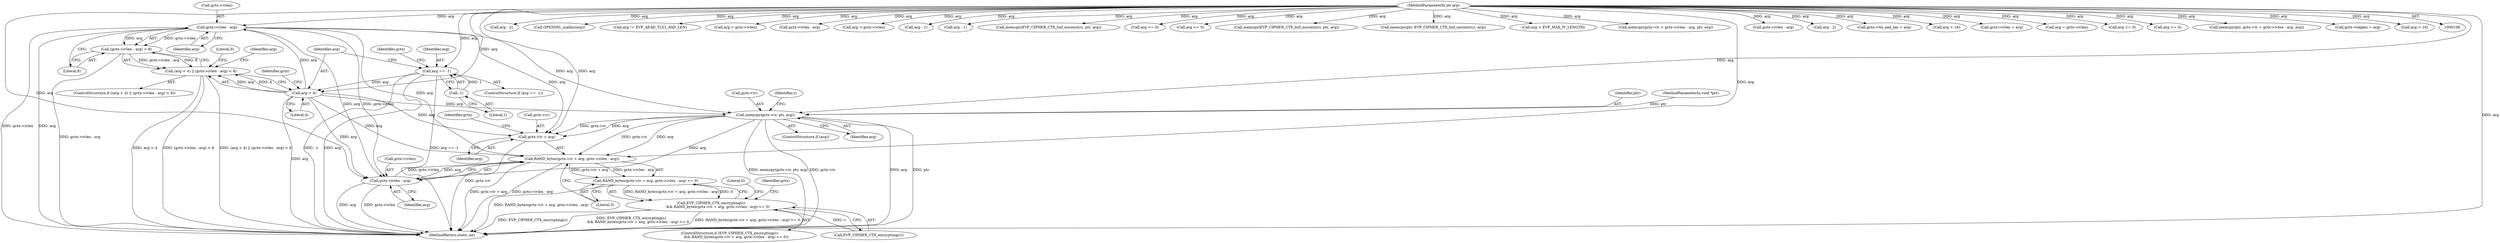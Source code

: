 digraph "0_openssl_00d965474b22b54e4275232bc71ee0c699c5cd21_0@pointer" {
"1000297" [label="(Call,gctx->ivlen - arg)"];
"1000293" [label="(Call,arg < 4)"];
"1000271" [label="(Call,arg == -1)"];
"1000111" [label="(MethodParameterIn,int arg)"];
"1000273" [label="(Call,-1)"];
"1000296" [label="(Call,(gctx->ivlen - arg) < 8)"];
"1000292" [label="(Call,(arg < 4) || (gctx->ivlen - arg) < 8)"];
"1000307" [label="(Call,memcpy(gctx->iv, ptr, arg))"];
"1000318" [label="(Call,RAND_bytes(gctx->iv + arg, gctx->ivlen - arg))"];
"1000317" [label="(Call,RAND_bytes(gctx->iv + arg, gctx->ivlen - arg) <= 0)"];
"1000314" [label="(Call,EVP_CIPHER_CTX_encrypting(c)\n            && RAND_bytes(gctx->iv + arg, gctx->ivlen - arg) <= 0)"];
"1000319" [label="(Call,gctx->iv + arg)"];
"1000324" [label="(Call,gctx->ivlen - arg)"];
"1000324" [label="(Call,gctx->ivlen - arg)"];
"1000507" [label="(Call,arg - 2)"];
"1000198" [label="(Call,OPENSSL_malloc(arg))"];
"1000459" [label="(Call,arg != EVP_AEAD_TLS1_AAD_LEN)"];
"1000274" [label="(Literal,1)"];
"1000295" [label="(Literal,4)"];
"1000273" [label="(Call,-1)"];
"1000272" [label="(Identifier,arg)"];
"1000302" [label="(Literal,8)"];
"1000111" [label="(MethodParameterIn,int arg)"];
"1000370" [label="(Call,arg > gctx->ivlen)"];
"1000311" [label="(Identifier,ptr)"];
"1000331" [label="(Literal,0)"];
"1000326" [label="(Identifier,gctx)"];
"1000386" [label="(Call,gctx->ivlen - arg)"];
"1000294" [label="(Identifier,arg)"];
"1000315" [label="(Call,EVP_CIPHER_CTX_encrypting(c))"];
"1000320" [label="(Call,gctx->iv)"];
"1000317" [label="(Call,RAND_bytes(gctx->iv + arg, gctx->ivlen - arg) <= 0)"];
"1000177" [label="(Call,arg > gctx->ivlen)"];
"1000271" [label="(Call,arg == -1)"];
"1000328" [label="(Identifier,arg)"];
"1000490" [label="(Call,arg - 1)"];
"1000297" [label="(Call,gctx->ivlen - arg)"];
"1000517" [label="(Call,arg - 1)"];
"1000296" [label="(Call,(gctx->ivlen - arg) < 8)"];
"1000229" [label="(Call,memcpy(EVP_CIPHER_CTX_buf_noconst(c), ptr, arg))"];
"1000291" [label="(ControlStructure,if ((arg < 4) || (gctx->ivlen - arg) < 8))"];
"1000334" [label="(Identifier,gctx)"];
"1000292" [label="(Call,(arg < 4) || (gctx->ivlen - arg) < 8)"];
"1000367" [label="(Call,arg <= 0)"];
"1000314" [label="(Call,EVP_CIPHER_CTX_encrypting(c)\n            && RAND_bytes(gctx->iv + arg, gctx->ivlen - arg) <= 0)"];
"1000299" [label="(Identifier,gctx)"];
"1000167" [label="(Call,arg <= 0)"];
"1000464" [label="(Call,memcpy(EVP_CIPHER_CTX_buf_noconst(c), ptr, arg))"];
"1000304" [label="(Literal,0)"];
"1000262" [label="(Call,memcpy(ptr, EVP_CIPHER_CTX_buf_noconst(c), arg))"];
"1000329" [label="(Literal,0)"];
"1000318" [label="(Call,RAND_bytes(gctx->iv + arg, gctx->ivlen - arg))"];
"1000174" [label="(Call,arg > EVP_MAX_IV_LENGTH)"];
"1000312" [label="(Identifier,arg)"];
"1000270" [label="(ControlStructure,if (arg == -1))"];
"1000427" [label="(Call,memcpy(gctx->iv + gctx->ivlen - arg, ptr, arg))"];
"1000614" [label="(MethodReturn,static int)"];
"1000278" [label="(Identifier,gctx)"];
"1000432" [label="(Call,gctx->ivlen - arg)"];
"1000307" [label="(Call,memcpy(gctx->iv, ptr, arg))"];
"1000483" [label="(Call,arg - 2)"];
"1000469" [label="(Call,gctx->tls_aad_len = arg)"];
"1000222" [label="(Call,arg > 16)"];
"1000305" [label="(ControlStructure,if (arg))"];
"1000301" [label="(Identifier,arg)"];
"1000112" [label="(MethodParameterIn,void *ptr)"];
"1000208" [label="(Call,gctx->ivlen = arg)"];
"1000375" [label="(Call,arg = gctx->ivlen)"];
"1000308" [label="(Call,gctx->iv)"];
"1000218" [label="(Call,arg <= 0)"];
"1000313" [label="(ControlStructure,if (EVP_CIPHER_CTX_encrypting(c)\n            && RAND_bytes(gctx->iv + arg, gctx->ivlen - arg) <= 0))"];
"1000323" [label="(Identifier,arg)"];
"1000325" [label="(Call,gctx->ivlen)"];
"1000316" [label="(Identifier,c)"];
"1000319" [label="(Call,gctx->iv + arg)"];
"1000244" [label="(Call,arg <= 0)"];
"1000380" [label="(Call,memcpy(ptr, gctx->iv + gctx->ivlen - arg, arg))"];
"1000306" [label="(Identifier,arg)"];
"1000298" [label="(Call,gctx->ivlen)"];
"1000293" [label="(Call,arg < 4)"];
"1000234" [label="(Call,gctx->taglen = arg)"];
"1000248" [label="(Call,arg > 16)"];
"1000297" -> "1000296"  [label="AST: "];
"1000297" -> "1000301"  [label="CFG: "];
"1000298" -> "1000297"  [label="AST: "];
"1000301" -> "1000297"  [label="AST: "];
"1000302" -> "1000297"  [label="CFG: "];
"1000297" -> "1000614"  [label="DDG: gctx->ivlen"];
"1000297" -> "1000614"  [label="DDG: arg"];
"1000297" -> "1000296"  [label="DDG: gctx->ivlen"];
"1000297" -> "1000296"  [label="DDG: arg"];
"1000293" -> "1000297"  [label="DDG: arg"];
"1000111" -> "1000297"  [label="DDG: arg"];
"1000297" -> "1000307"  [label="DDG: arg"];
"1000297" -> "1000318"  [label="DDG: arg"];
"1000297" -> "1000319"  [label="DDG: arg"];
"1000297" -> "1000324"  [label="DDG: gctx->ivlen"];
"1000297" -> "1000324"  [label="DDG: arg"];
"1000293" -> "1000292"  [label="AST: "];
"1000293" -> "1000295"  [label="CFG: "];
"1000294" -> "1000293"  [label="AST: "];
"1000295" -> "1000293"  [label="AST: "];
"1000299" -> "1000293"  [label="CFG: "];
"1000292" -> "1000293"  [label="CFG: "];
"1000293" -> "1000614"  [label="DDG: arg"];
"1000293" -> "1000292"  [label="DDG: arg"];
"1000293" -> "1000292"  [label="DDG: 4"];
"1000271" -> "1000293"  [label="DDG: arg"];
"1000111" -> "1000293"  [label="DDG: arg"];
"1000293" -> "1000307"  [label="DDG: arg"];
"1000293" -> "1000318"  [label="DDG: arg"];
"1000293" -> "1000319"  [label="DDG: arg"];
"1000293" -> "1000324"  [label="DDG: arg"];
"1000271" -> "1000270"  [label="AST: "];
"1000271" -> "1000273"  [label="CFG: "];
"1000272" -> "1000271"  [label="AST: "];
"1000273" -> "1000271"  [label="AST: "];
"1000278" -> "1000271"  [label="CFG: "];
"1000294" -> "1000271"  [label="CFG: "];
"1000271" -> "1000614"  [label="DDG: -1"];
"1000271" -> "1000614"  [label="DDG: arg"];
"1000271" -> "1000614"  [label="DDG: arg == -1"];
"1000111" -> "1000271"  [label="DDG: arg"];
"1000273" -> "1000271"  [label="DDG: 1"];
"1000111" -> "1000108"  [label="AST: "];
"1000111" -> "1000614"  [label="DDG: arg"];
"1000111" -> "1000167"  [label="DDG: arg"];
"1000111" -> "1000174"  [label="DDG: arg"];
"1000111" -> "1000177"  [label="DDG: arg"];
"1000111" -> "1000198"  [label="DDG: arg"];
"1000111" -> "1000208"  [label="DDG: arg"];
"1000111" -> "1000218"  [label="DDG: arg"];
"1000111" -> "1000222"  [label="DDG: arg"];
"1000111" -> "1000229"  [label="DDG: arg"];
"1000111" -> "1000234"  [label="DDG: arg"];
"1000111" -> "1000244"  [label="DDG: arg"];
"1000111" -> "1000248"  [label="DDG: arg"];
"1000111" -> "1000262"  [label="DDG: arg"];
"1000111" -> "1000307"  [label="DDG: arg"];
"1000111" -> "1000318"  [label="DDG: arg"];
"1000111" -> "1000319"  [label="DDG: arg"];
"1000111" -> "1000324"  [label="DDG: arg"];
"1000111" -> "1000367"  [label="DDG: arg"];
"1000111" -> "1000370"  [label="DDG: arg"];
"1000111" -> "1000375"  [label="DDG: arg"];
"1000111" -> "1000386"  [label="DDG: arg"];
"1000111" -> "1000380"  [label="DDG: arg"];
"1000111" -> "1000432"  [label="DDG: arg"];
"1000111" -> "1000427"  [label="DDG: arg"];
"1000111" -> "1000459"  [label="DDG: arg"];
"1000111" -> "1000464"  [label="DDG: arg"];
"1000111" -> "1000469"  [label="DDG: arg"];
"1000111" -> "1000483"  [label="DDG: arg"];
"1000111" -> "1000490"  [label="DDG: arg"];
"1000111" -> "1000507"  [label="DDG: arg"];
"1000111" -> "1000517"  [label="DDG: arg"];
"1000273" -> "1000274"  [label="CFG: "];
"1000274" -> "1000273"  [label="AST: "];
"1000296" -> "1000292"  [label="AST: "];
"1000296" -> "1000302"  [label="CFG: "];
"1000302" -> "1000296"  [label="AST: "];
"1000292" -> "1000296"  [label="CFG: "];
"1000296" -> "1000614"  [label="DDG: gctx->ivlen - arg"];
"1000296" -> "1000292"  [label="DDG: gctx->ivlen - arg"];
"1000296" -> "1000292"  [label="DDG: 8"];
"1000292" -> "1000291"  [label="AST: "];
"1000304" -> "1000292"  [label="CFG: "];
"1000306" -> "1000292"  [label="CFG: "];
"1000292" -> "1000614"  [label="DDG: (arg < 4) || (gctx->ivlen - arg) < 8"];
"1000292" -> "1000614"  [label="DDG: arg < 4"];
"1000292" -> "1000614"  [label="DDG: (gctx->ivlen - arg) < 8"];
"1000307" -> "1000305"  [label="AST: "];
"1000307" -> "1000312"  [label="CFG: "];
"1000308" -> "1000307"  [label="AST: "];
"1000311" -> "1000307"  [label="AST: "];
"1000312" -> "1000307"  [label="AST: "];
"1000316" -> "1000307"  [label="CFG: "];
"1000307" -> "1000614"  [label="DDG: arg"];
"1000307" -> "1000614"  [label="DDG: ptr"];
"1000307" -> "1000614"  [label="DDG: memcpy(gctx->iv, ptr, arg)"];
"1000307" -> "1000614"  [label="DDG: gctx->iv"];
"1000112" -> "1000307"  [label="DDG: ptr"];
"1000307" -> "1000318"  [label="DDG: gctx->iv"];
"1000307" -> "1000318"  [label="DDG: arg"];
"1000307" -> "1000319"  [label="DDG: gctx->iv"];
"1000307" -> "1000319"  [label="DDG: arg"];
"1000307" -> "1000324"  [label="DDG: arg"];
"1000318" -> "1000317"  [label="AST: "];
"1000318" -> "1000324"  [label="CFG: "];
"1000319" -> "1000318"  [label="AST: "];
"1000324" -> "1000318"  [label="AST: "];
"1000329" -> "1000318"  [label="CFG: "];
"1000318" -> "1000614"  [label="DDG: gctx->iv + arg"];
"1000318" -> "1000614"  [label="DDG: gctx->ivlen - arg"];
"1000318" -> "1000317"  [label="DDG: gctx->iv + arg"];
"1000318" -> "1000317"  [label="DDG: gctx->ivlen - arg"];
"1000324" -> "1000318"  [label="DDG: gctx->ivlen"];
"1000324" -> "1000318"  [label="DDG: arg"];
"1000317" -> "1000314"  [label="AST: "];
"1000317" -> "1000329"  [label="CFG: "];
"1000329" -> "1000317"  [label="AST: "];
"1000314" -> "1000317"  [label="CFG: "];
"1000317" -> "1000614"  [label="DDG: RAND_bytes(gctx->iv + arg, gctx->ivlen - arg)"];
"1000317" -> "1000314"  [label="DDG: RAND_bytes(gctx->iv + arg, gctx->ivlen - arg)"];
"1000317" -> "1000314"  [label="DDG: 0"];
"1000314" -> "1000313"  [label="AST: "];
"1000314" -> "1000315"  [label="CFG: "];
"1000315" -> "1000314"  [label="AST: "];
"1000331" -> "1000314"  [label="CFG: "];
"1000334" -> "1000314"  [label="CFG: "];
"1000314" -> "1000614"  [label="DDG: EVP_CIPHER_CTX_encrypting(c)"];
"1000314" -> "1000614"  [label="DDG: EVP_CIPHER_CTX_encrypting(c)\n            && RAND_bytes(gctx->iv + arg, gctx->ivlen - arg) <= 0"];
"1000314" -> "1000614"  [label="DDG: RAND_bytes(gctx->iv + arg, gctx->ivlen - arg) <= 0"];
"1000315" -> "1000314"  [label="DDG: c"];
"1000319" -> "1000323"  [label="CFG: "];
"1000320" -> "1000319"  [label="AST: "];
"1000323" -> "1000319"  [label="AST: "];
"1000326" -> "1000319"  [label="CFG: "];
"1000319" -> "1000614"  [label="DDG: gctx->iv"];
"1000324" -> "1000328"  [label="CFG: "];
"1000325" -> "1000324"  [label="AST: "];
"1000328" -> "1000324"  [label="AST: "];
"1000324" -> "1000614"  [label="DDG: arg"];
"1000324" -> "1000614"  [label="DDG: gctx->ivlen"];
}
